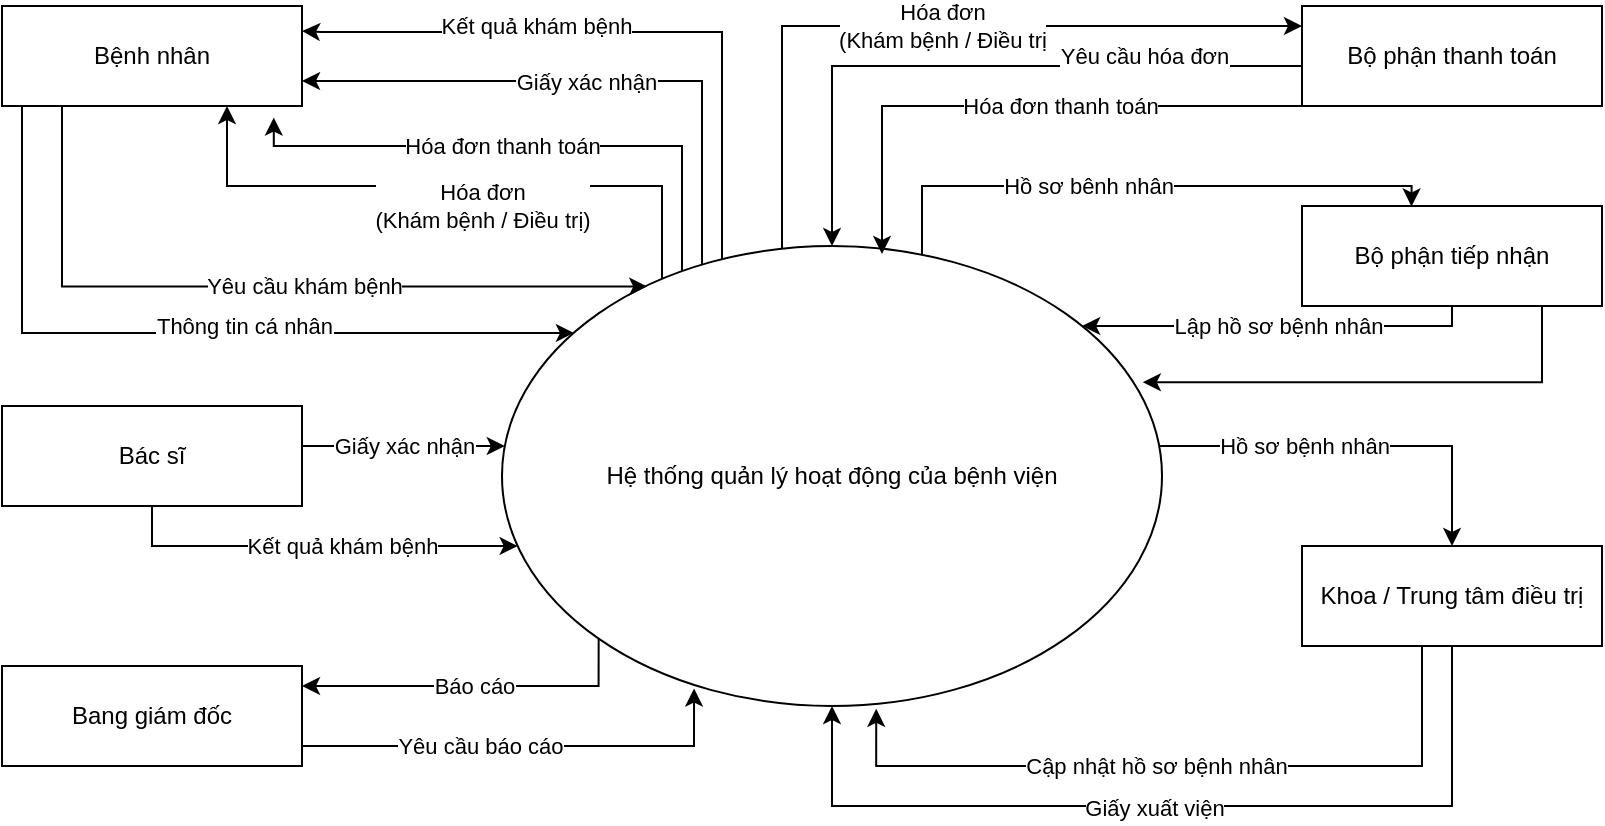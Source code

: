 <mxfile version="13.10.0" type="github">
  <diagram id="k-7xNU-espPo4Ksh-QaM" name="Page-1">
    <mxGraphModel dx="1019" dy="519" grid="1" gridSize="10" guides="1" tooltips="1" connect="1" arrows="1" fold="1" page="1" pageScale="1" pageWidth="850" pageHeight="1100" math="0" shadow="0">
      <root>
        <mxCell id="0" />
        <mxCell id="1" parent="0" />
        <mxCell id="sFPE856OXv_a4uUiH00u-5" style="edgeStyle=orthogonalEdgeStyle;rounded=0;orthogonalLoop=1;jettySize=auto;html=1;exitX=0;exitY=0;exitDx=0;exitDy=0;entryX=1;entryY=0.25;entryDx=0;entryDy=0;" parent="1" source="sFPE856OXv_a4uUiH00u-1" target="sFPE856OXv_a4uUiH00u-2" edge="1">
          <mxGeometry relative="1" as="geometry">
            <Array as="points">
              <mxPoint x="380" y="194" />
              <mxPoint x="380" y="53" />
              <mxPoint x="180" y="53" />
            </Array>
            <mxPoint x="180" y="30" as="targetPoint" />
          </mxGeometry>
        </mxCell>
        <mxCell id="sFPE856OXv_a4uUiH00u-6" value="Kết quả khám bệnh" style="edgeLabel;html=1;align=center;verticalAlign=middle;resizable=0;points=[];" parent="sFPE856OXv_a4uUiH00u-5" vertex="1" connectable="0">
          <mxGeometry x="0.17" y="1" relative="1" as="geometry">
            <mxPoint x="-54.37" y="-4" as="offset" />
          </mxGeometry>
        </mxCell>
        <mxCell id="sFPE856OXv_a4uUiH00u-19" style="edgeStyle=orthogonalEdgeStyle;rounded=0;orthogonalLoop=1;jettySize=auto;html=1;" parent="1" source="sFPE856OXv_a4uUiH00u-1" target="sFPE856OXv_a4uUiH00u-16" edge="1">
          <mxGeometry relative="1" as="geometry">
            <Array as="points">
              <mxPoint x="410" y="50" />
            </Array>
          </mxGeometry>
        </mxCell>
        <mxCell id="sFPE856OXv_a4uUiH00u-20" value="Hóa đơn&lt;br&gt;(Khám bệnh / Điều trị" style="edgeLabel;html=1;align=center;verticalAlign=middle;resizable=0;points=[];" parent="sFPE856OXv_a4uUiH00u-19" vertex="1" connectable="0">
          <mxGeometry x="0.204" relative="1" as="geometry">
            <mxPoint x="-32.67" as="offset" />
          </mxGeometry>
        </mxCell>
        <mxCell id="sFPE856OXv_a4uUiH00u-28" style="edgeStyle=orthogonalEdgeStyle;rounded=0;orthogonalLoop=1;jettySize=auto;html=1;" parent="1" source="sFPE856OXv_a4uUiH00u-1" target="sFPE856OXv_a4uUiH00u-23" edge="1">
          <mxGeometry relative="1" as="geometry">
            <Array as="points">
              <mxPoint x="745" y="260" />
            </Array>
          </mxGeometry>
        </mxCell>
        <mxCell id="sFPE856OXv_a4uUiH00u-29" value="Hồ sơ bệnh nhân" style="edgeLabel;html=1;align=center;verticalAlign=middle;resizable=0;points=[];" parent="sFPE856OXv_a4uUiH00u-28" vertex="1" connectable="0">
          <mxGeometry x="0.062" y="-1" relative="1" as="geometry">
            <mxPoint x="-32.59" y="-1.0" as="offset" />
          </mxGeometry>
        </mxCell>
        <mxCell id="dA-d5hdOSbnPZ9TldgSD-1" value="Hóa đơn thanh toán" style="edgeStyle=orthogonalEdgeStyle;rounded=0;orthogonalLoop=1;jettySize=auto;html=1;exitX=0;exitY=0;exitDx=0;exitDy=0;entryX=0.906;entryY=1.116;entryDx=0;entryDy=0;entryPerimeter=0;" edge="1" parent="1" source="sFPE856OXv_a4uUiH00u-1" target="sFPE856OXv_a4uUiH00u-2">
          <mxGeometry x="0.253" relative="1" as="geometry">
            <Array as="points">
              <mxPoint x="360" y="194" />
              <mxPoint x="360" y="110" />
              <mxPoint x="156" y="110" />
            </Array>
            <mxPoint as="offset" />
          </mxGeometry>
        </mxCell>
        <mxCell id="dA-d5hdOSbnPZ9TldgSD-4" value="Báo cáo" style="edgeStyle=orthogonalEdgeStyle;rounded=0;orthogonalLoop=1;jettySize=auto;html=1;exitX=0;exitY=1;exitDx=0;exitDy=0;" edge="1" parent="1" source="sFPE856OXv_a4uUiH00u-1">
          <mxGeometry relative="1" as="geometry">
            <mxPoint x="170" y="380" as="targetPoint" />
            <Array as="points">
              <mxPoint x="318" y="380" />
              <mxPoint x="170" y="380" />
            </Array>
          </mxGeometry>
        </mxCell>
        <mxCell id="dA-d5hdOSbnPZ9TldgSD-5" style="edgeStyle=orthogonalEdgeStyle;rounded=0;orthogonalLoop=1;jettySize=auto;html=1;exitX=0;exitY=0;exitDx=0;exitDy=0;entryX=1;entryY=0.75;entryDx=0;entryDy=0;" edge="1" parent="1" source="sFPE856OXv_a4uUiH00u-1" target="sFPE856OXv_a4uUiH00u-2">
          <mxGeometry relative="1" as="geometry">
            <mxPoint x="210" y="90" as="targetPoint" />
            <Array as="points">
              <mxPoint x="370" y="194" />
              <mxPoint x="370" y="78" />
            </Array>
          </mxGeometry>
        </mxCell>
        <mxCell id="dA-d5hdOSbnPZ9TldgSD-6" value="Giấy xác nhận" style="edgeLabel;html=1;align=center;verticalAlign=middle;resizable=0;points=[];" vertex="1" connectable="0" parent="dA-d5hdOSbnPZ9TldgSD-5">
          <mxGeometry x="0.232" y="2" relative="1" as="geometry">
            <mxPoint y="-2" as="offset" />
          </mxGeometry>
        </mxCell>
        <mxCell id="dA-d5hdOSbnPZ9TldgSD-12" style="edgeStyle=orthogonalEdgeStyle;rounded=0;orthogonalLoop=1;jettySize=auto;html=1;entryX=0.365;entryY=0.005;entryDx=0;entryDy=0;entryPerimeter=0;" edge="1" parent="1" source="sFPE856OXv_a4uUiH00u-1" target="dA-d5hdOSbnPZ9TldgSD-8">
          <mxGeometry relative="1" as="geometry">
            <Array as="points">
              <mxPoint x="480" y="130" />
              <mxPoint x="725" y="130" />
            </Array>
          </mxGeometry>
        </mxCell>
        <mxCell id="dA-d5hdOSbnPZ9TldgSD-13" value="Hồ sơ bênh nhân" style="edgeLabel;html=1;align=center;verticalAlign=middle;resizable=0;points=[];" vertex="1" connectable="0" parent="dA-d5hdOSbnPZ9TldgSD-12">
          <mxGeometry x="-0.319" y="-2" relative="1" as="geometry">
            <mxPoint x="18.32" y="-2.29" as="offset" />
          </mxGeometry>
        </mxCell>
        <mxCell id="dA-d5hdOSbnPZ9TldgSD-21" value="Hóa đơn&lt;br&gt;(Khám bệnh / Điều trị)" style="edgeStyle=orthogonalEdgeStyle;rounded=0;orthogonalLoop=1;jettySize=auto;html=1;exitX=0;exitY=0;exitDx=0;exitDy=0;entryX=0.75;entryY=1;entryDx=0;entryDy=0;" edge="1" parent="1" source="sFPE856OXv_a4uUiH00u-1" target="sFPE856OXv_a4uUiH00u-2">
          <mxGeometry x="0.051" y="10" relative="1" as="geometry">
            <Array as="points">
              <mxPoint x="350" y="194" />
              <mxPoint x="350" y="130" />
              <mxPoint x="133" y="130" />
            </Array>
            <mxPoint as="offset" />
          </mxGeometry>
        </mxCell>
        <mxCell id="sFPE856OXv_a4uUiH00u-1" value="Hệ thống quản lý hoạt động của bệnh viện" style="ellipse;whiteSpace=wrap;html=1;" parent="1" vertex="1">
          <mxGeometry x="270" y="160" width="330" height="230" as="geometry" />
        </mxCell>
        <mxCell id="sFPE856OXv_a4uUiH00u-3" style="edgeStyle=orthogonalEdgeStyle;rounded=0;orthogonalLoop=1;jettySize=auto;html=1;exitX=1;exitY=0.5;exitDx=0;exitDy=0;entryX=0.22;entryY=0.088;entryDx=0;entryDy=0;entryPerimeter=0;" parent="1" source="sFPE856OXv_a4uUiH00u-2" target="sFPE856OXv_a4uUiH00u-1" edge="1">
          <mxGeometry relative="1" as="geometry">
            <Array as="points">
              <mxPoint x="50" y="65" />
              <mxPoint x="50" y="180" />
            </Array>
          </mxGeometry>
        </mxCell>
        <mxCell id="sFPE856OXv_a4uUiH00u-4" value="Yêu cầu khám bệnh" style="edgeLabel;html=1;align=center;verticalAlign=middle;resizable=0;points=[];" parent="sFPE856OXv_a4uUiH00u-3" vertex="1" connectable="0">
          <mxGeometry x="-0.093" relative="1" as="geometry">
            <mxPoint x="116.2" y="-0.2" as="offset" />
          </mxGeometry>
        </mxCell>
        <mxCell id="Uu3cXSWZ-y38XWh_DN3V-1" style="edgeStyle=orthogonalEdgeStyle;rounded=0;orthogonalLoop=1;jettySize=auto;html=1;entryX=0.109;entryY=0.189;entryDx=0;entryDy=0;entryPerimeter=0;" parent="1" source="sFPE856OXv_a4uUiH00u-2" target="sFPE856OXv_a4uUiH00u-1" edge="1">
          <mxGeometry relative="1" as="geometry">
            <Array as="points">
              <mxPoint x="30" y="204" />
            </Array>
          </mxGeometry>
        </mxCell>
        <mxCell id="Uu3cXSWZ-y38XWh_DN3V-2" value="Thông tin cá nhân" style="edgeLabel;html=1;align=center;verticalAlign=middle;resizable=0;points=[];" parent="Uu3cXSWZ-y38XWh_DN3V-1" vertex="1" connectable="0">
          <mxGeometry x="-0.372" y="-3" relative="1" as="geometry">
            <mxPoint x="101.5" y="-6.5" as="offset" />
          </mxGeometry>
        </mxCell>
        <mxCell id="sFPE856OXv_a4uUiH00u-2" value="Bệnh nhân" style="rounded=0;whiteSpace=wrap;html=1;" parent="1" vertex="1">
          <mxGeometry x="20" y="40" width="150" height="50" as="geometry" />
        </mxCell>
        <mxCell id="sFPE856OXv_a4uUiH00u-12" style="edgeStyle=orthogonalEdgeStyle;rounded=0;orthogonalLoop=1;jettySize=auto;html=1;exitX=1;exitY=0.5;exitDx=0;exitDy=0;entryX=0.291;entryY=0.962;entryDx=0;entryDy=0;entryPerimeter=0;" parent="1" source="sFPE856OXv_a4uUiH00u-11" target="sFPE856OXv_a4uUiH00u-1" edge="1">
          <mxGeometry relative="1" as="geometry">
            <Array as="points">
              <mxPoint x="160" y="395" />
              <mxPoint x="160" y="410" />
              <mxPoint x="366" y="410" />
            </Array>
          </mxGeometry>
        </mxCell>
        <mxCell id="sFPE856OXv_a4uUiH00u-13" value="Yêu cầu báo cáo" style="edgeLabel;html=1;align=center;verticalAlign=middle;resizable=0;points=[];" parent="sFPE856OXv_a4uUiH00u-12" vertex="1" connectable="0">
          <mxGeometry x="0.092" y="-2" relative="1" as="geometry">
            <mxPoint x="-18" y="-2" as="offset" />
          </mxGeometry>
        </mxCell>
        <mxCell id="sFPE856OXv_a4uUiH00u-11" value="Bang giám đốc" style="rounded=0;whiteSpace=wrap;html=1;" parent="1" vertex="1">
          <mxGeometry x="20" y="370" width="150" height="50" as="geometry" />
        </mxCell>
        <mxCell id="5ua0dnNYADf5xawv8Tkk-1" style="edgeStyle=orthogonalEdgeStyle;rounded=0;orthogonalLoop=1;jettySize=auto;html=1;exitX=0.75;exitY=1;exitDx=0;exitDy=0;" parent="1" source="sFPE856OXv_a4uUiH00u-16" target="sFPE856OXv_a4uUiH00u-1" edge="1">
          <mxGeometry relative="1" as="geometry">
            <mxPoint x="420" y="130" as="targetPoint" />
            <Array as="points">
              <mxPoint x="783" y="70" />
              <mxPoint x="435" y="70" />
            </Array>
          </mxGeometry>
        </mxCell>
        <mxCell id="5ua0dnNYADf5xawv8Tkk-2" value="Yêu cầu hóa đơn" style="edgeLabel;html=1;align=center;verticalAlign=middle;resizable=0;points=[];" parent="5ua0dnNYADf5xawv8Tkk-1" vertex="1" connectable="0">
          <mxGeometry x="0.113" y="1" relative="1" as="geometry">
            <mxPoint x="42.5" y="-6" as="offset" />
          </mxGeometry>
        </mxCell>
        <mxCell id="dA-d5hdOSbnPZ9TldgSD-2" style="edgeStyle=orthogonalEdgeStyle;rounded=0;orthogonalLoop=1;jettySize=auto;html=1;" edge="1" parent="1" source="sFPE856OXv_a4uUiH00u-16">
          <mxGeometry relative="1" as="geometry">
            <mxPoint x="460" y="164" as="targetPoint" />
            <Array as="points">
              <mxPoint x="460" y="90" />
              <mxPoint x="460" y="164" />
            </Array>
          </mxGeometry>
        </mxCell>
        <mxCell id="dA-d5hdOSbnPZ9TldgSD-3" value="Hóa đơn thanh toán" style="edgeLabel;html=1;align=center;verticalAlign=middle;resizable=0;points=[];" vertex="1" connectable="0" parent="dA-d5hdOSbnPZ9TldgSD-2">
          <mxGeometry x="0.02" y="4" relative="1" as="geometry">
            <mxPoint x="24" y="-4" as="offset" />
          </mxGeometry>
        </mxCell>
        <mxCell id="sFPE856OXv_a4uUiH00u-16" value="Bộ phận thanh toán" style="rounded=0;whiteSpace=wrap;html=1;" parent="1" vertex="1">
          <mxGeometry x="670" y="40" width="150" height="50" as="geometry" />
        </mxCell>
        <mxCell id="sFPE856OXv_a4uUiH00u-24" style="edgeStyle=orthogonalEdgeStyle;rounded=0;orthogonalLoop=1;jettySize=auto;html=1;" parent="1" source="sFPE856OXv_a4uUiH00u-23" target="sFPE856OXv_a4uUiH00u-1" edge="1">
          <mxGeometry relative="1" as="geometry">
            <Array as="points">
              <mxPoint x="745" y="440" />
              <mxPoint x="435" y="440" />
            </Array>
          </mxGeometry>
        </mxCell>
        <mxCell id="sFPE856OXv_a4uUiH00u-25" value="Giấy xuất viện" style="edgeLabel;html=1;align=center;verticalAlign=middle;resizable=0;points=[];" parent="sFPE856OXv_a4uUiH00u-24" vertex="1" connectable="0">
          <mxGeometry x="0.042" y="1" relative="1" as="geometry">
            <mxPoint as="offset" />
          </mxGeometry>
        </mxCell>
        <mxCell id="sFPE856OXv_a4uUiH00u-32" style="edgeStyle=orthogonalEdgeStyle;rounded=0;orthogonalLoop=1;jettySize=auto;html=1;exitX=0.75;exitY=1;exitDx=0;exitDy=0;entryX=0.567;entryY=1.006;entryDx=0;entryDy=0;entryPerimeter=0;" parent="1" source="sFPE856OXv_a4uUiH00u-23" target="sFPE856OXv_a4uUiH00u-1" edge="1">
          <mxGeometry relative="1" as="geometry">
            <mxPoint x="570" y="395" as="targetPoint" />
            <Array as="points">
              <mxPoint x="730" y="360" />
              <mxPoint x="730" y="420" />
              <mxPoint x="457" y="420" />
            </Array>
          </mxGeometry>
        </mxCell>
        <mxCell id="sFPE856OXv_a4uUiH00u-33" value="Cập nhật hồ sơ bệnh nhân" style="edgeLabel;html=1;align=center;verticalAlign=middle;resizable=0;points=[];" parent="sFPE856OXv_a4uUiH00u-32" vertex="1" connectable="0">
          <mxGeometry x="0.098" y="-2" relative="1" as="geometry">
            <mxPoint x="-18.5" y="2" as="offset" />
          </mxGeometry>
        </mxCell>
        <mxCell id="sFPE856OXv_a4uUiH00u-23" value="Khoa / Trung tâm điều trị" style="rounded=0;whiteSpace=wrap;html=1;" parent="1" vertex="1">
          <mxGeometry x="670" y="310" width="150" height="50" as="geometry" />
        </mxCell>
        <mxCell id="Uu3cXSWZ-y38XWh_DN3V-4" value="Giấy xác nhận" style="edgeStyle=orthogonalEdgeStyle;rounded=0;orthogonalLoop=1;jettySize=auto;html=1;" parent="1" source="Uu3cXSWZ-y38XWh_DN3V-3" target="sFPE856OXv_a4uUiH00u-1" edge="1">
          <mxGeometry relative="1" as="geometry">
            <mxPoint x="240" y="240" as="targetPoint" />
            <Array as="points">
              <mxPoint x="250" y="260" />
              <mxPoint x="250" y="260" />
            </Array>
          </mxGeometry>
        </mxCell>
        <mxCell id="Uu3cXSWZ-y38XWh_DN3V-5" value="Kết quả khám bệnh" style="edgeStyle=orthogonalEdgeStyle;rounded=0;orthogonalLoop=1;jettySize=auto;html=1;" parent="1" source="Uu3cXSWZ-y38XWh_DN3V-3" target="sFPE856OXv_a4uUiH00u-1" edge="1">
          <mxGeometry x="0.134" relative="1" as="geometry">
            <Array as="points">
              <mxPoint x="95" y="310" />
            </Array>
            <mxPoint as="offset" />
          </mxGeometry>
        </mxCell>
        <mxCell id="Uu3cXSWZ-y38XWh_DN3V-3" value="Bác sĩ" style="rounded=0;whiteSpace=wrap;html=1;" parent="1" vertex="1">
          <mxGeometry x="20" y="240" width="150" height="50" as="geometry" />
        </mxCell>
        <mxCell id="dA-d5hdOSbnPZ9TldgSD-11" value="Lập hồ sơ bệnh nhân" style="edgeStyle=orthogonalEdgeStyle;rounded=0;orthogonalLoop=1;jettySize=auto;html=1;" edge="1" parent="1" source="dA-d5hdOSbnPZ9TldgSD-8" target="sFPE856OXv_a4uUiH00u-1">
          <mxGeometry relative="1" as="geometry">
            <Array as="points">
              <mxPoint x="745" y="200" />
            </Array>
          </mxGeometry>
        </mxCell>
        <mxCell id="dA-d5hdOSbnPZ9TldgSD-16" style="edgeStyle=orthogonalEdgeStyle;rounded=0;orthogonalLoop=1;jettySize=auto;html=1;entryX=0.971;entryY=0.296;entryDx=0;entryDy=0;entryPerimeter=0;" edge="1" parent="1" source="dA-d5hdOSbnPZ9TldgSD-8" target="sFPE856OXv_a4uUiH00u-1">
          <mxGeometry relative="1" as="geometry">
            <Array as="points">
              <mxPoint x="790" y="228" />
            </Array>
          </mxGeometry>
        </mxCell>
        <mxCell id="dA-d5hdOSbnPZ9TldgSD-8" value="Bộ phận tiếp nhận" style="rounded=0;whiteSpace=wrap;html=1;" vertex="1" parent="1">
          <mxGeometry x="670" y="140" width="150" height="50" as="geometry" />
        </mxCell>
      </root>
    </mxGraphModel>
  </diagram>
</mxfile>
